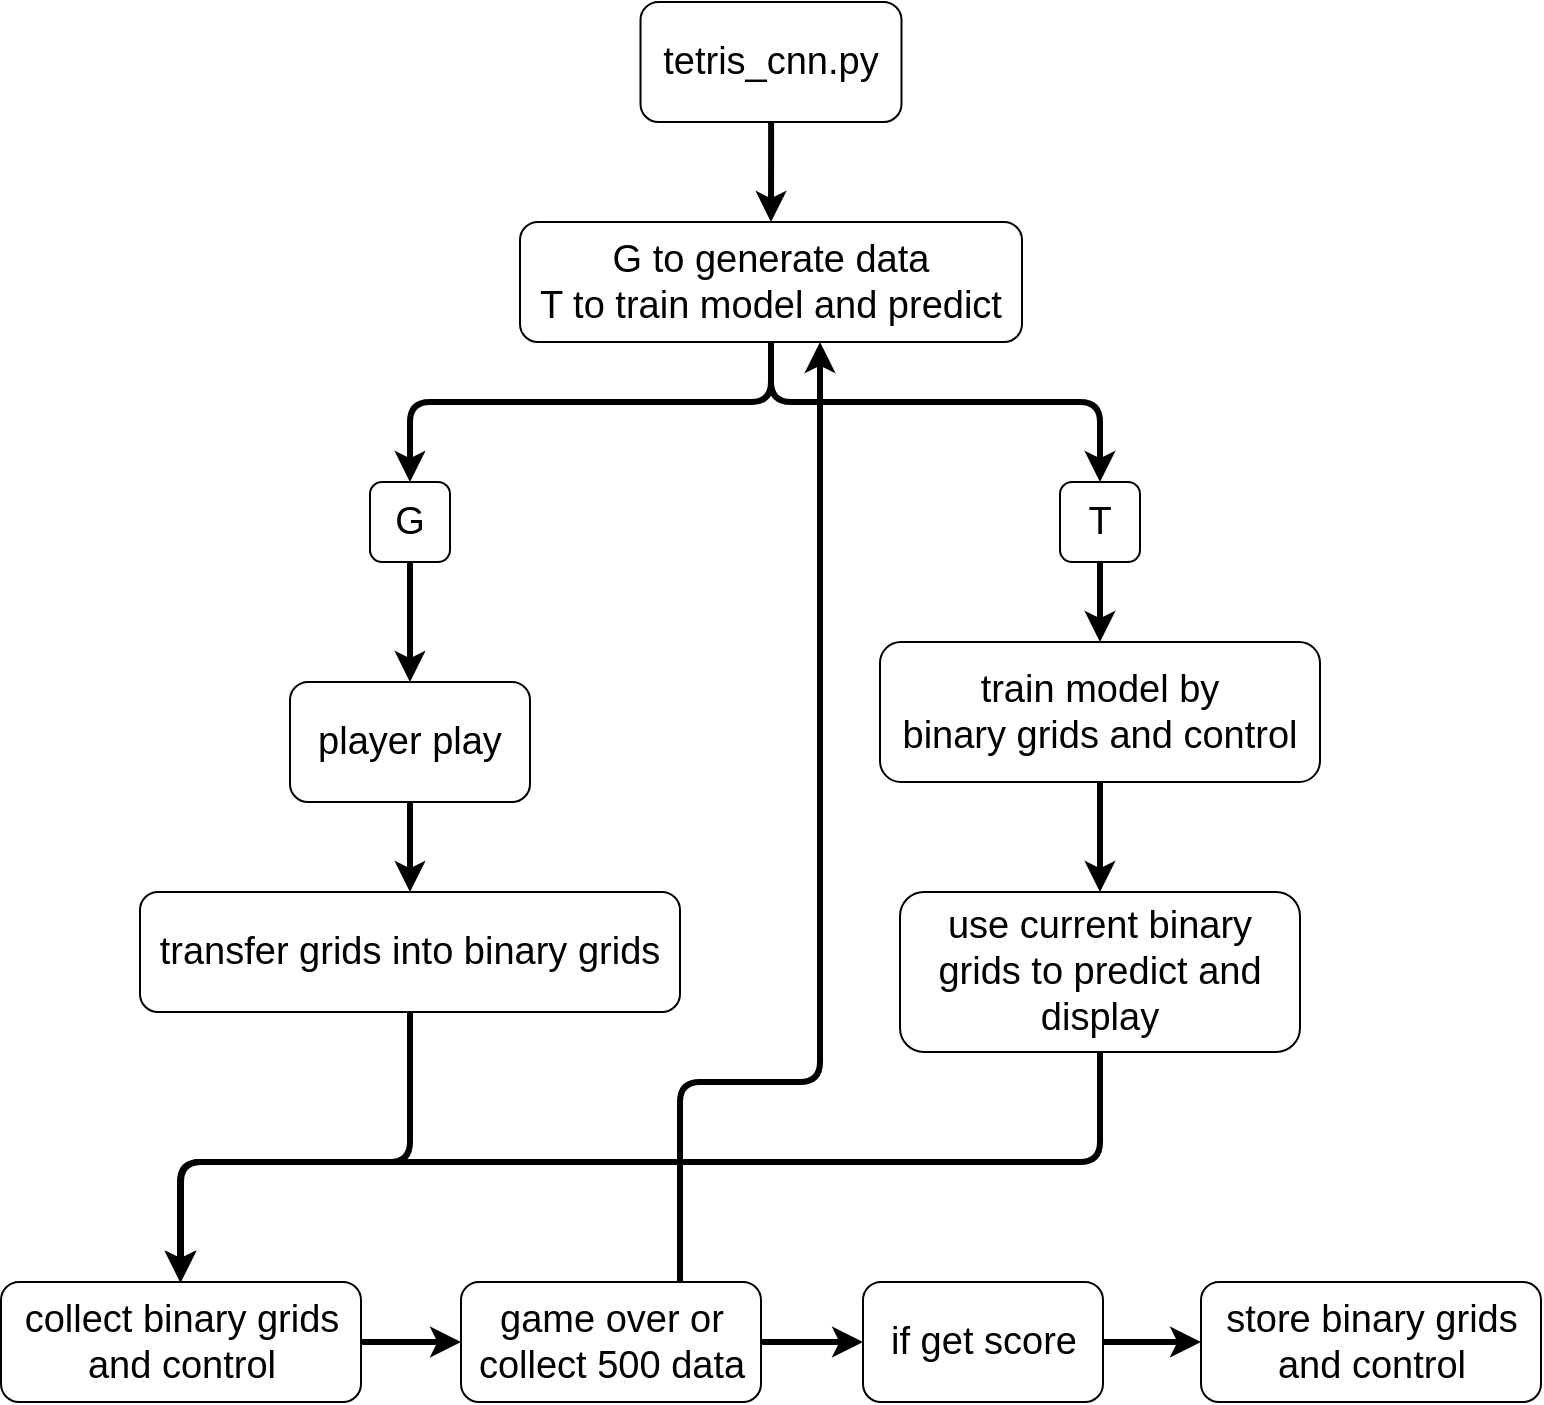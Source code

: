 <mxfile version="13.0.3" type="device"><diagram id="fYpqZS59o-wXNrIkOdAd" name="Page-1"><mxGraphModel dx="852" dy="534" grid="1" gridSize="10" guides="1" tooltips="1" connect="1" arrows="1" fold="1" page="1" pageScale="1" pageWidth="850" pageHeight="1100" math="0" shadow="0"><root><mxCell id="0"/><mxCell id="1" parent="0"/><mxCell id="cozfFy5s9dHe7cDZWKk_-62" style="edgeStyle=orthogonalEdgeStyle;rounded=1;orthogonalLoop=1;jettySize=auto;html=1;entryX=0.5;entryY=0;entryDx=0;entryDy=0;strokeWidth=3;" parent="1" source="bOqF107rrRyb9Ra0DPy9-1" target="cozfFy5s9dHe7cDZWKk_-33" edge="1"><mxGeometry relative="1" as="geometry"><Array as="points"><mxPoint x="426" y="240"/><mxPoint x="245" y="240"/></Array></mxGeometry></mxCell><mxCell id="cozfFy5s9dHe7cDZWKk_-63" style="edgeStyle=orthogonalEdgeStyle;rounded=1;orthogonalLoop=1;jettySize=auto;html=1;entryX=0.5;entryY=0;entryDx=0;entryDy=0;strokeWidth=3;" parent="1" source="bOqF107rrRyb9Ra0DPy9-1" target="cozfFy5s9dHe7cDZWKk_-34" edge="1"><mxGeometry relative="1" as="geometry"><Array as="points"><mxPoint x="426" y="240"/><mxPoint x="590" y="240"/></Array></mxGeometry></mxCell><mxCell id="bOqF107rrRyb9Ra0DPy9-1" value="&lt;font style=&quot;font-size: 19px&quot;&gt;G to generate data&lt;br&gt;T to train model and predict&lt;/font&gt;" style="rounded=1;whiteSpace=wrap;html=1;" parent="1" vertex="1"><mxGeometry x="300" y="150" width="251" height="60" as="geometry"/></mxCell><mxCell id="cozfFy5s9dHe7cDZWKk_-59" style="edgeStyle=orthogonalEdgeStyle;rounded=1;orthogonalLoop=1;jettySize=auto;html=1;entryX=0.5;entryY=0;entryDx=0;entryDy=0;strokeWidth=3;" parent="1" source="bOqF107rrRyb9Ra0DPy9-8" target="cozfFy5s9dHe7cDZWKk_-3" edge="1"><mxGeometry relative="1" as="geometry"/></mxCell><mxCell id="bOqF107rrRyb9Ra0DPy9-8" value="&lt;span style=&quot;font-size: 19px&quot;&gt;player play&lt;/span&gt;" style="rounded=1;whiteSpace=wrap;html=1;" parent="1" vertex="1"><mxGeometry x="185" y="380" width="120" height="60" as="geometry"/></mxCell><mxCell id="njmoUBmEVsZG2wpPdmFi-28" style="edgeStyle=orthogonalEdgeStyle;rounded=1;orthogonalLoop=1;jettySize=auto;html=1;entryX=0.5;entryY=0;entryDx=0;entryDy=0;strokeWidth=3;" parent="1" source="njmoUBmEVsZG2wpPdmFi-3" target="bOqF107rrRyb9Ra0DPy9-1" edge="1"><mxGeometry relative="1" as="geometry"/></mxCell><mxCell id="njmoUBmEVsZG2wpPdmFi-3" value="&lt;font style=&quot;font-size: 19px&quot;&gt;tetris_cnn.py&lt;/font&gt;" style="rounded=1;whiteSpace=wrap;html=1;" parent="1" vertex="1"><mxGeometry x="360.25" y="40" width="130.5" height="60" as="geometry"/></mxCell><mxCell id="cozfFy5s9dHe7cDZWKk_-64" style="edgeStyle=orthogonalEdgeStyle;rounded=1;orthogonalLoop=1;jettySize=auto;html=1;entryX=0.5;entryY=0;entryDx=0;entryDy=0;strokeWidth=3;" parent="1" source="cozfFy5s9dHe7cDZWKk_-3" target="cozfFy5s9dHe7cDZWKk_-17" edge="1"><mxGeometry relative="1" as="geometry"><Array as="points"><mxPoint x="245" y="620"/><mxPoint x="131" y="620"/></Array></mxGeometry></mxCell><mxCell id="cozfFy5s9dHe7cDZWKk_-3" value="&lt;font style=&quot;font-size: 19px&quot;&gt;transfer grids into binary grids&lt;/font&gt;" style="rounded=1;whiteSpace=wrap;html=1;" parent="1" vertex="1"><mxGeometry x="110" y="485" width="270" height="60" as="geometry"/></mxCell><mxCell id="cozfFy5s9dHe7cDZWKk_-68" style="edgeStyle=orthogonalEdgeStyle;rounded=1;orthogonalLoop=1;jettySize=auto;html=1;entryX=0;entryY=0.5;entryDx=0;entryDy=0;strokeWidth=3;" parent="1" source="cozfFy5s9dHe7cDZWKk_-15" target="cozfFy5s9dHe7cDZWKk_-51" edge="1"><mxGeometry relative="1" as="geometry"/></mxCell><mxCell id="65gjBH9xghgTKLeXcKI_-1" style="edgeStyle=orthogonalEdgeStyle;rounded=1;orthogonalLoop=1;jettySize=auto;html=1;strokeWidth=3;" edge="1" parent="1" source="cozfFy5s9dHe7cDZWKk_-15" target="bOqF107rrRyb9Ra0DPy9-1"><mxGeometry relative="1" as="geometry"><Array as="points"><mxPoint x="380" y="580"/><mxPoint x="450" y="580"/></Array></mxGeometry></mxCell><mxCell id="cozfFy5s9dHe7cDZWKk_-15" value="&lt;font style=&quot;font-size: 19px&quot;&gt;game over or&lt;br&gt;collect 500 data&lt;/font&gt;" style="rounded=1;whiteSpace=wrap;html=1;fillColor=#ffffff;" parent="1" vertex="1"><mxGeometry x="270.5" y="680" width="150" height="60" as="geometry"/></mxCell><mxCell id="cozfFy5s9dHe7cDZWKk_-67" style="edgeStyle=orthogonalEdgeStyle;rounded=1;orthogonalLoop=1;jettySize=auto;html=1;entryX=0;entryY=0.5;entryDx=0;entryDy=0;strokeWidth=3;" parent="1" source="cozfFy5s9dHe7cDZWKk_-17" target="cozfFy5s9dHe7cDZWKk_-15" edge="1"><mxGeometry relative="1" as="geometry"/></mxCell><mxCell id="cozfFy5s9dHe7cDZWKk_-17" value="&lt;font style=&quot;font-size: 19px&quot;&gt;collect binary grids&lt;br&gt;and control&lt;/font&gt;" style="rounded=1;whiteSpace=wrap;html=1;fillColor=#ffffff;" parent="1" vertex="1"><mxGeometry x="40.5" y="680" width="180" height="60" as="geometry"/></mxCell><mxCell id="cozfFy5s9dHe7cDZWKk_-30" value="&lt;font style=&quot;font-size: 19px&quot;&gt;store binary grids&lt;br&gt;and control&lt;/font&gt;" style="rounded=1;whiteSpace=wrap;html=1;fillColor=#ffffff;" parent="1" vertex="1"><mxGeometry x="640.5" y="680" width="170" height="60" as="geometry"/></mxCell><mxCell id="cozfFy5s9dHe7cDZWKk_-50" style="edgeStyle=orthogonalEdgeStyle;rounded=1;orthogonalLoop=1;jettySize=auto;html=1;strokeWidth=3;" parent="1" source="cozfFy5s9dHe7cDZWKk_-32" target="cozfFy5s9dHe7cDZWKk_-35" edge="1"><mxGeometry relative="1" as="geometry"/></mxCell><mxCell id="cozfFy5s9dHe7cDZWKk_-32" value="&lt;font style=&quot;font-size: 19px&quot;&gt;train model by&lt;br&gt;binary grids and control&lt;/font&gt;" style="rounded=1;whiteSpace=wrap;html=1;fillColor=#ffffff;" parent="1" vertex="1"><mxGeometry x="480" y="360" width="220" height="70" as="geometry"/></mxCell><mxCell id="cozfFy5s9dHe7cDZWKk_-41" style="edgeStyle=orthogonalEdgeStyle;rounded=1;orthogonalLoop=1;jettySize=auto;html=1;entryX=0.5;entryY=0;entryDx=0;entryDy=0;strokeWidth=3;" parent="1" source="cozfFy5s9dHe7cDZWKk_-33" target="bOqF107rrRyb9Ra0DPy9-8" edge="1"><mxGeometry relative="1" as="geometry"/></mxCell><mxCell id="cozfFy5s9dHe7cDZWKk_-33" value="&lt;font style=&quot;font-size: 19px&quot;&gt;G&lt;/font&gt;" style="rounded=1;whiteSpace=wrap;html=1;fillColor=#ffffff;" parent="1" vertex="1"><mxGeometry x="225" y="280" width="40" height="40" as="geometry"/></mxCell><mxCell id="cozfFy5s9dHe7cDZWKk_-55" style="edgeStyle=orthogonalEdgeStyle;rounded=1;orthogonalLoop=1;jettySize=auto;html=1;entryX=0.5;entryY=0;entryDx=0;entryDy=0;strokeWidth=3;" parent="1" source="cozfFy5s9dHe7cDZWKk_-34" target="cozfFy5s9dHe7cDZWKk_-32" edge="1"><mxGeometry relative="1" as="geometry"/></mxCell><mxCell id="cozfFy5s9dHe7cDZWKk_-34" value="&lt;font style=&quot;font-size: 19px&quot;&gt;T&lt;/font&gt;" style="rounded=1;whiteSpace=wrap;html=1;fillColor=#ffffff;" parent="1" vertex="1"><mxGeometry x="570" y="280" width="40" height="40" as="geometry"/></mxCell><mxCell id="cozfFy5s9dHe7cDZWKk_-71" style="edgeStyle=orthogonalEdgeStyle;rounded=1;orthogonalLoop=1;jettySize=auto;html=1;strokeWidth=3;" parent="1" source="cozfFy5s9dHe7cDZWKk_-35" edge="1"><mxGeometry relative="1" as="geometry"><mxPoint x="130" y="680" as="targetPoint"/><Array as="points"><mxPoint x="590" y="620"/><mxPoint x="130" y="620"/></Array></mxGeometry></mxCell><mxCell id="cozfFy5s9dHe7cDZWKk_-35" value="&lt;font style=&quot;font-size: 19px&quot;&gt;use current binary grids to predict and display&lt;/font&gt;" style="rounded=1;whiteSpace=wrap;html=1;fillColor=#ffffff;" parent="1" vertex="1"><mxGeometry x="490" y="485" width="200" height="80" as="geometry"/></mxCell><mxCell id="cozfFy5s9dHe7cDZWKk_-69" style="edgeStyle=orthogonalEdgeStyle;rounded=1;orthogonalLoop=1;jettySize=auto;html=1;strokeWidth=3;" parent="1" source="cozfFy5s9dHe7cDZWKk_-51" target="cozfFy5s9dHe7cDZWKk_-30" edge="1"><mxGeometry relative="1" as="geometry"/></mxCell><mxCell id="cozfFy5s9dHe7cDZWKk_-51" value="&lt;font style=&quot;font-size: 19px&quot;&gt;if get score&lt;/font&gt;" style="rounded=1;whiteSpace=wrap;html=1;fillColor=#ffffff;" parent="1" vertex="1"><mxGeometry x="471.5" y="680" width="120" height="60" as="geometry"/></mxCell></root></mxGraphModel></diagram></mxfile>